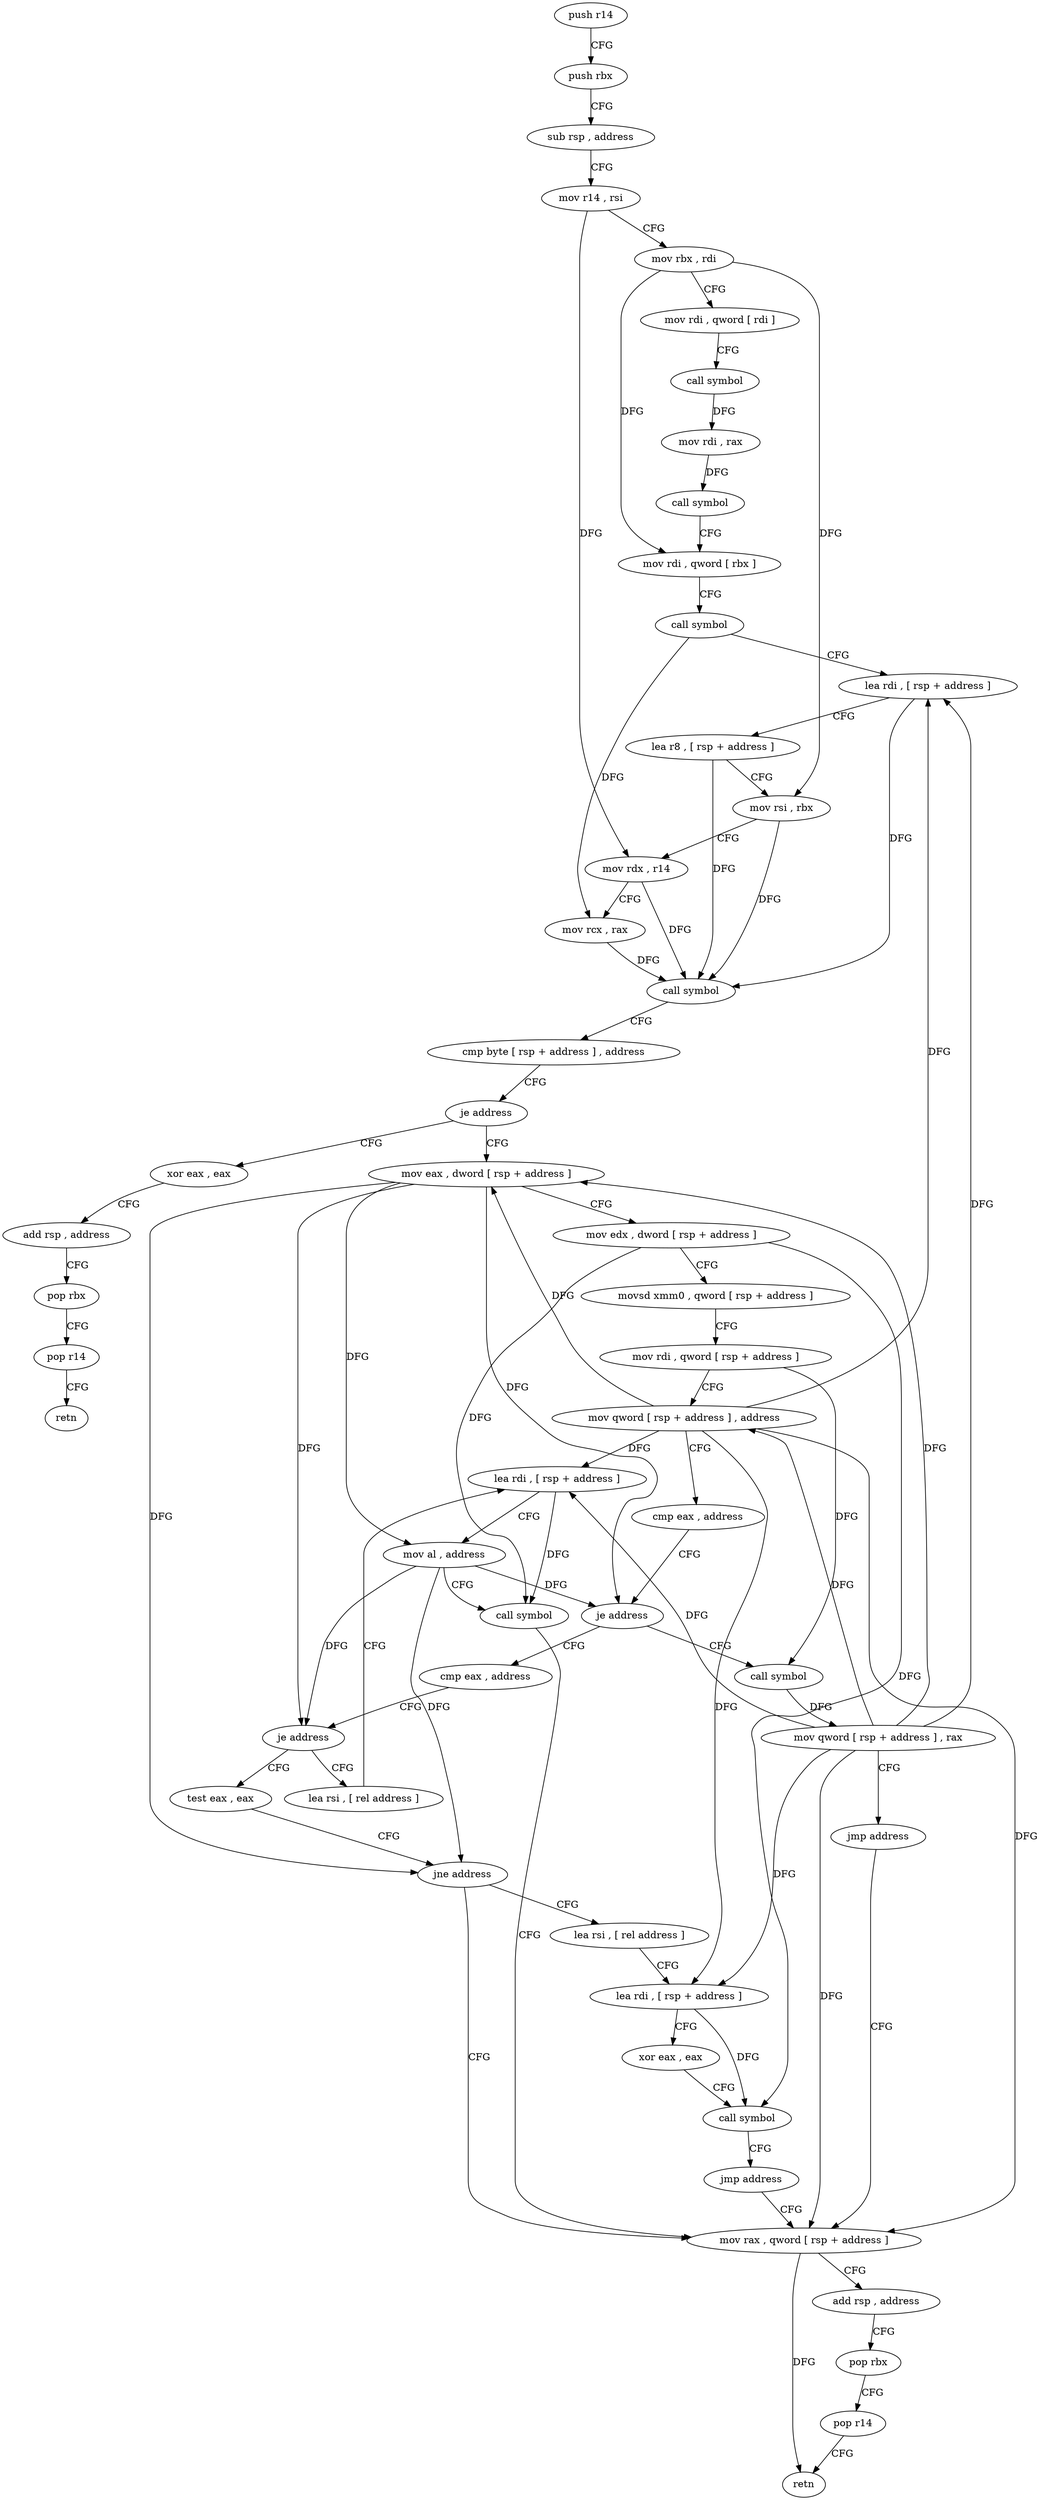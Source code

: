 digraph "func" {
"144352" [label = "push r14" ]
"144354" [label = "push rbx" ]
"144355" [label = "sub rsp , address" ]
"144359" [label = "mov r14 , rsi" ]
"144362" [label = "mov rbx , rdi" ]
"144365" [label = "mov rdi , qword [ rdi ]" ]
"144368" [label = "call symbol" ]
"144373" [label = "mov rdi , rax" ]
"144376" [label = "call symbol" ]
"144381" [label = "mov rdi , qword [ rbx ]" ]
"144384" [label = "call symbol" ]
"144389" [label = "lea rdi , [ rsp + address ]" ]
"144394" [label = "lea r8 , [ rsp + address ]" ]
"144399" [label = "mov rsi , rbx" ]
"144402" [label = "mov rdx , r14" ]
"144405" [label = "mov rcx , rax" ]
"144408" [label = "call symbol" ]
"144413" [label = "cmp byte [ rsp + address ] , address" ]
"144418" [label = "je address" ]
"144483" [label = "xor eax , eax" ]
"144420" [label = "mov eax , dword [ rsp + address ]" ]
"144485" [label = "add rsp , address" ]
"144489" [label = "pop rbx" ]
"144490" [label = "pop r14" ]
"144492" [label = "retn" ]
"144424" [label = "mov edx , dword [ rsp + address ]" ]
"144428" [label = "movsd xmm0 , qword [ rsp + address ]" ]
"144434" [label = "mov rdi , qword [ rsp + address ]" ]
"144439" [label = "mov qword [ rsp + address ] , address" ]
"144448" [label = "cmp eax , address" ]
"144451" [label = "je address" ]
"144493" [label = "call symbol" ]
"144453" [label = "cmp eax , address" ]
"144498" [label = "mov qword [ rsp + address ] , rax" ]
"144503" [label = "jmp address" ]
"144524" [label = "mov rax , qword [ rsp + address ]" ]
"144456" [label = "je address" ]
"144505" [label = "lea rsi , [ rel address ]" ]
"144458" [label = "test eax , eax" ]
"144529" [label = "add rsp , address" ]
"144533" [label = "pop rbx" ]
"144534" [label = "pop r14" ]
"144536" [label = "retn" ]
"144512" [label = "lea rdi , [ rsp + address ]" ]
"144517" [label = "mov al , address" ]
"144519" [label = "call symbol" ]
"144460" [label = "jne address" ]
"144462" [label = "lea rsi , [ rel address ]" ]
"144469" [label = "lea rdi , [ rsp + address ]" ]
"144474" [label = "xor eax , eax" ]
"144476" [label = "call symbol" ]
"144481" [label = "jmp address" ]
"144352" -> "144354" [ label = "CFG" ]
"144354" -> "144355" [ label = "CFG" ]
"144355" -> "144359" [ label = "CFG" ]
"144359" -> "144362" [ label = "CFG" ]
"144359" -> "144402" [ label = "DFG" ]
"144362" -> "144365" [ label = "CFG" ]
"144362" -> "144381" [ label = "DFG" ]
"144362" -> "144399" [ label = "DFG" ]
"144365" -> "144368" [ label = "CFG" ]
"144368" -> "144373" [ label = "DFG" ]
"144373" -> "144376" [ label = "DFG" ]
"144376" -> "144381" [ label = "CFG" ]
"144381" -> "144384" [ label = "CFG" ]
"144384" -> "144389" [ label = "CFG" ]
"144384" -> "144405" [ label = "DFG" ]
"144389" -> "144394" [ label = "CFG" ]
"144389" -> "144408" [ label = "DFG" ]
"144394" -> "144399" [ label = "CFG" ]
"144394" -> "144408" [ label = "DFG" ]
"144399" -> "144402" [ label = "CFG" ]
"144399" -> "144408" [ label = "DFG" ]
"144402" -> "144405" [ label = "CFG" ]
"144402" -> "144408" [ label = "DFG" ]
"144405" -> "144408" [ label = "DFG" ]
"144408" -> "144413" [ label = "CFG" ]
"144413" -> "144418" [ label = "CFG" ]
"144418" -> "144483" [ label = "CFG" ]
"144418" -> "144420" [ label = "CFG" ]
"144483" -> "144485" [ label = "CFG" ]
"144420" -> "144424" [ label = "CFG" ]
"144420" -> "144451" [ label = "DFG" ]
"144420" -> "144456" [ label = "DFG" ]
"144420" -> "144517" [ label = "DFG" ]
"144420" -> "144460" [ label = "DFG" ]
"144485" -> "144489" [ label = "CFG" ]
"144489" -> "144490" [ label = "CFG" ]
"144490" -> "144492" [ label = "CFG" ]
"144424" -> "144428" [ label = "CFG" ]
"144424" -> "144519" [ label = "DFG" ]
"144424" -> "144476" [ label = "DFG" ]
"144428" -> "144434" [ label = "CFG" ]
"144434" -> "144439" [ label = "CFG" ]
"144434" -> "144493" [ label = "DFG" ]
"144439" -> "144448" [ label = "CFG" ]
"144439" -> "144389" [ label = "DFG" ]
"144439" -> "144420" [ label = "DFG" ]
"144439" -> "144524" [ label = "DFG" ]
"144439" -> "144512" [ label = "DFG" ]
"144439" -> "144469" [ label = "DFG" ]
"144448" -> "144451" [ label = "CFG" ]
"144451" -> "144493" [ label = "CFG" ]
"144451" -> "144453" [ label = "CFG" ]
"144493" -> "144498" [ label = "DFG" ]
"144453" -> "144456" [ label = "CFG" ]
"144498" -> "144503" [ label = "CFG" ]
"144498" -> "144389" [ label = "DFG" ]
"144498" -> "144420" [ label = "DFG" ]
"144498" -> "144439" [ label = "DFG" ]
"144498" -> "144524" [ label = "DFG" ]
"144498" -> "144512" [ label = "DFG" ]
"144498" -> "144469" [ label = "DFG" ]
"144503" -> "144524" [ label = "CFG" ]
"144524" -> "144529" [ label = "CFG" ]
"144524" -> "144536" [ label = "DFG" ]
"144456" -> "144505" [ label = "CFG" ]
"144456" -> "144458" [ label = "CFG" ]
"144505" -> "144512" [ label = "CFG" ]
"144458" -> "144460" [ label = "CFG" ]
"144529" -> "144533" [ label = "CFG" ]
"144533" -> "144534" [ label = "CFG" ]
"144534" -> "144536" [ label = "CFG" ]
"144512" -> "144517" [ label = "CFG" ]
"144512" -> "144519" [ label = "DFG" ]
"144517" -> "144519" [ label = "CFG" ]
"144517" -> "144451" [ label = "DFG" ]
"144517" -> "144456" [ label = "DFG" ]
"144517" -> "144460" [ label = "DFG" ]
"144519" -> "144524" [ label = "CFG" ]
"144460" -> "144524" [ label = "CFG" ]
"144460" -> "144462" [ label = "CFG" ]
"144462" -> "144469" [ label = "CFG" ]
"144469" -> "144474" [ label = "CFG" ]
"144469" -> "144476" [ label = "DFG" ]
"144474" -> "144476" [ label = "CFG" ]
"144476" -> "144481" [ label = "CFG" ]
"144481" -> "144524" [ label = "CFG" ]
}
